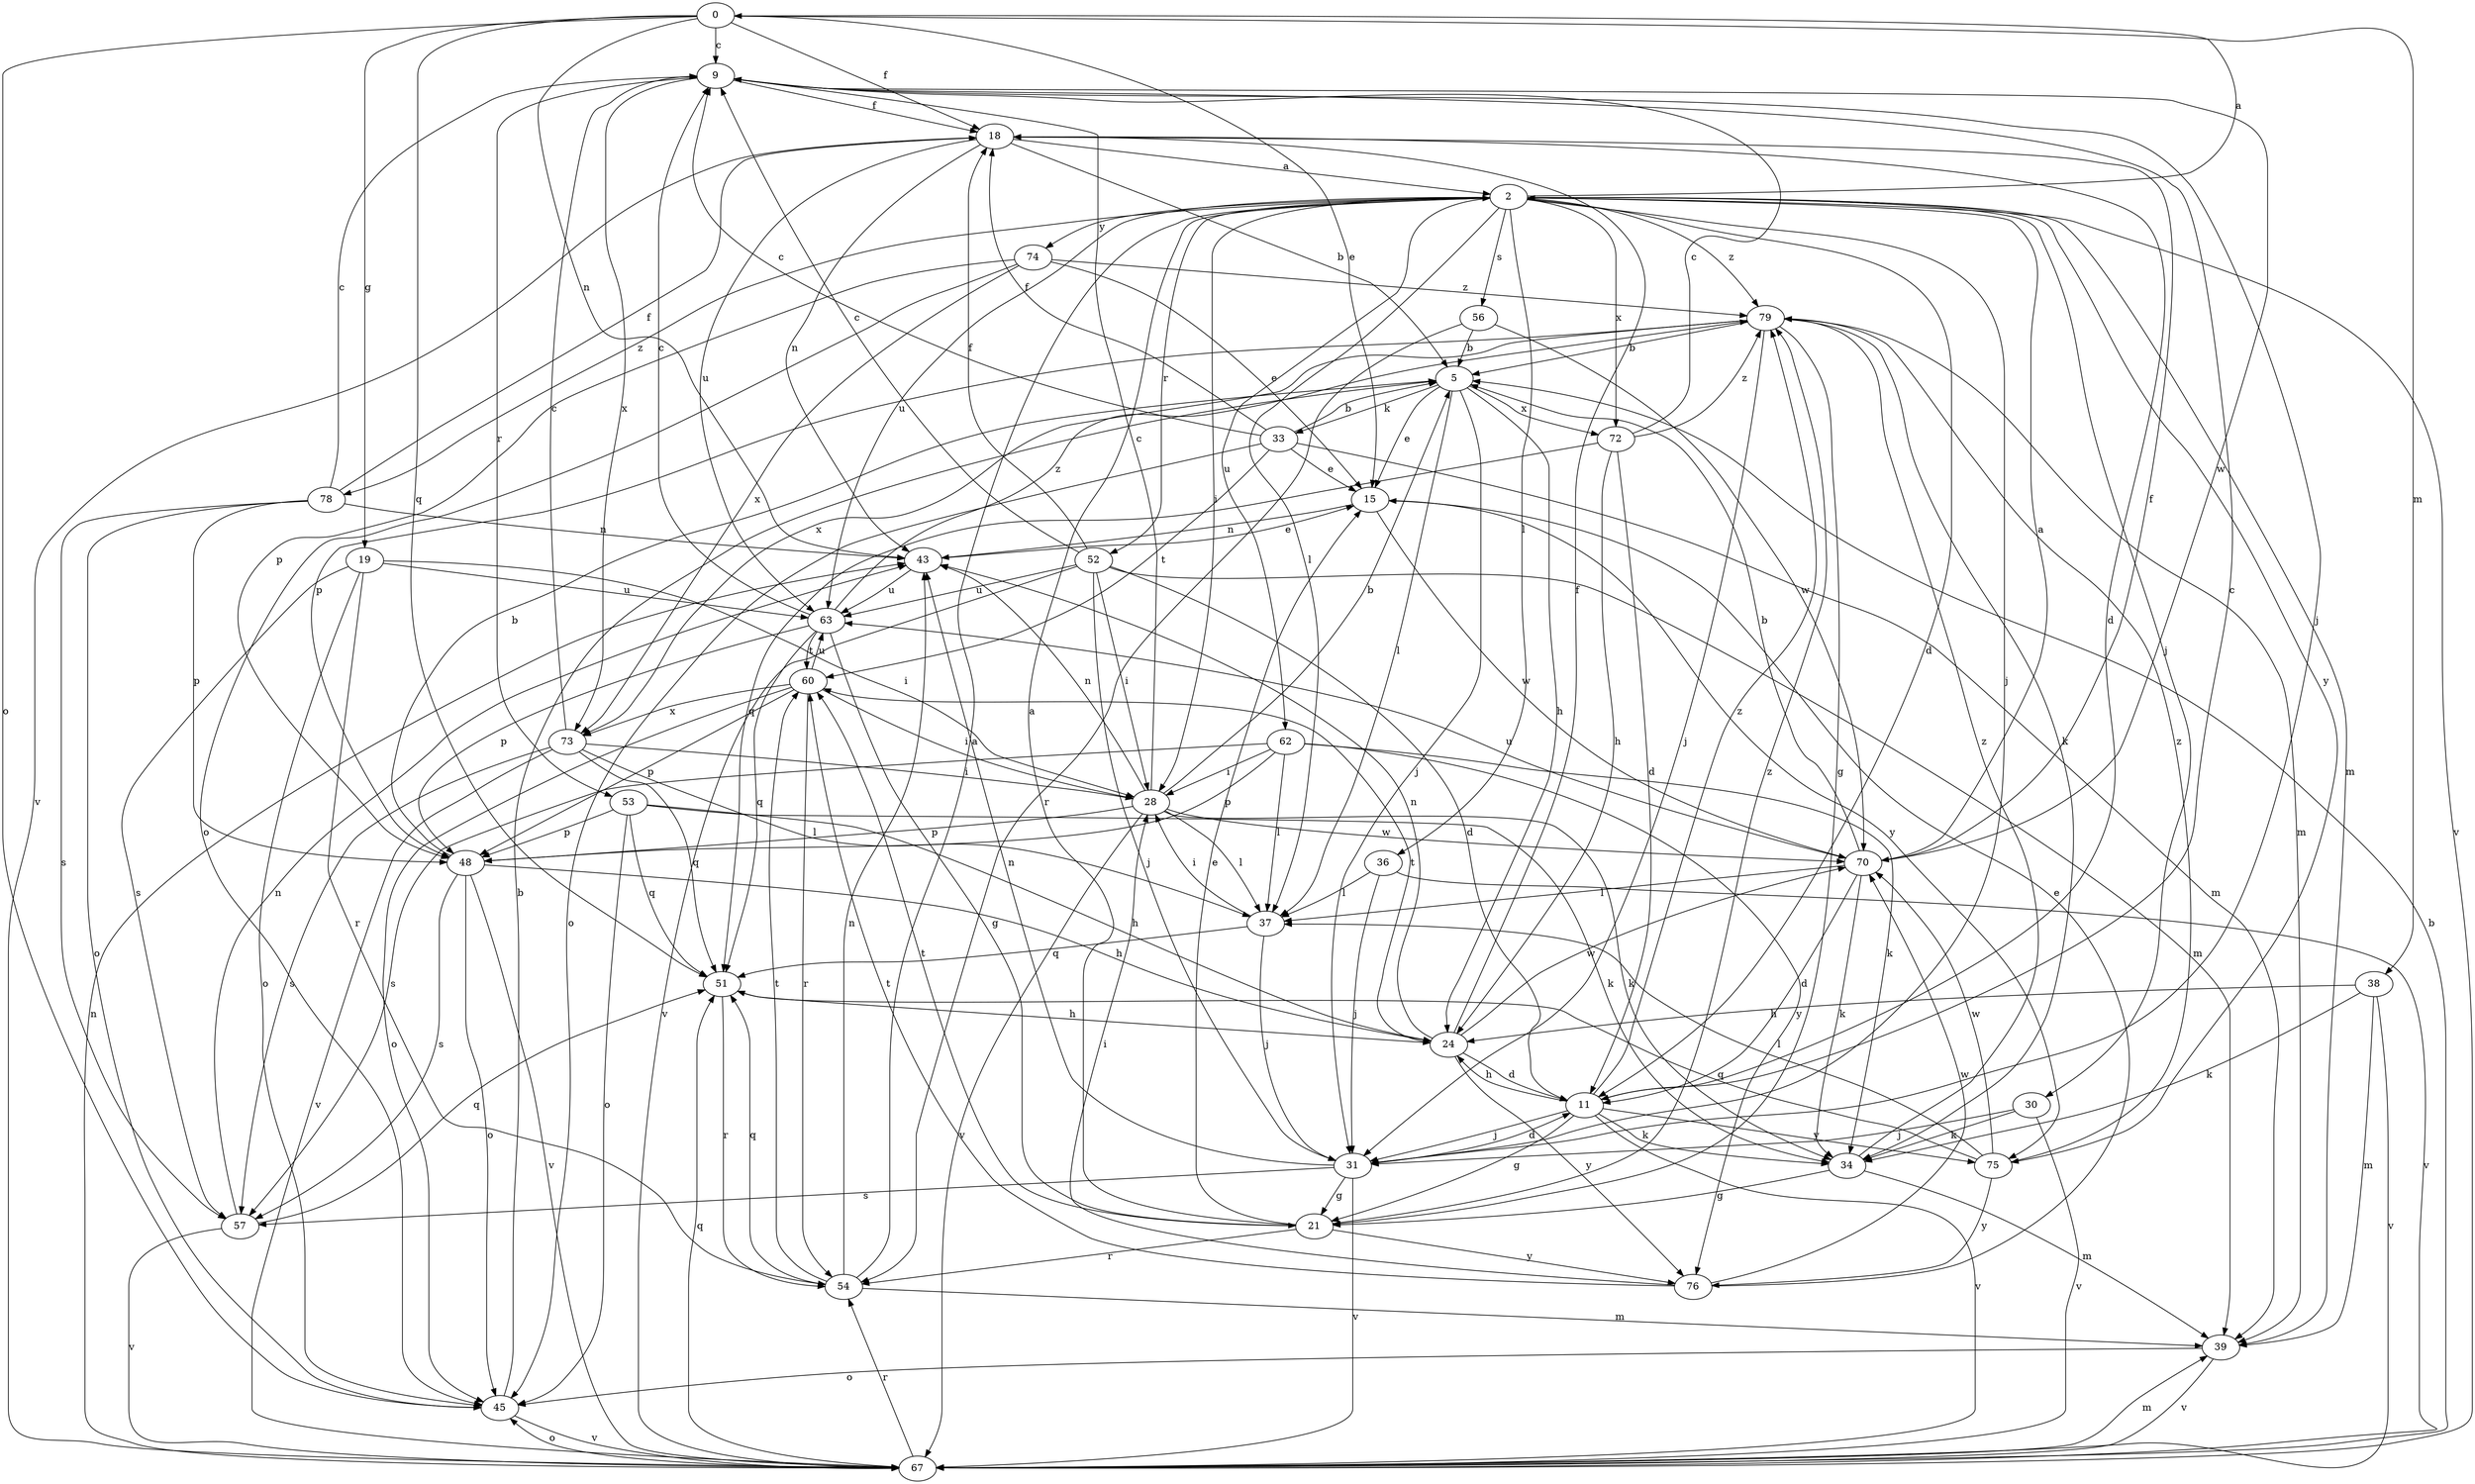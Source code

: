 strict digraph  {
0;
2;
5;
9;
11;
15;
18;
19;
21;
24;
28;
30;
31;
33;
34;
36;
37;
38;
39;
43;
45;
48;
51;
52;
53;
54;
56;
57;
60;
62;
63;
67;
70;
72;
73;
74;
75;
76;
78;
79;
0 -> 9  [label=c];
0 -> 15  [label=e];
0 -> 18  [label=f];
0 -> 19  [label=g];
0 -> 38  [label=m];
0 -> 43  [label=n];
0 -> 45  [label=o];
0 -> 51  [label=q];
2 -> 0  [label=a];
2 -> 11  [label=d];
2 -> 28  [label=i];
2 -> 30  [label=j];
2 -> 31  [label=j];
2 -> 36  [label=l];
2 -> 37  [label=l];
2 -> 39  [label=m];
2 -> 52  [label=r];
2 -> 56  [label=s];
2 -> 62  [label=u];
2 -> 63  [label=u];
2 -> 67  [label=v];
2 -> 72  [label=x];
2 -> 74  [label=y];
2 -> 75  [label=y];
2 -> 78  [label=z];
2 -> 79  [label=z];
5 -> 15  [label=e];
5 -> 24  [label=h];
5 -> 31  [label=j];
5 -> 33  [label=k];
5 -> 37  [label=l];
5 -> 72  [label=x];
9 -> 18  [label=f];
9 -> 31  [label=j];
9 -> 53  [label=r];
9 -> 70  [label=w];
9 -> 73  [label=x];
11 -> 9  [label=c];
11 -> 21  [label=g];
11 -> 24  [label=h];
11 -> 31  [label=j];
11 -> 34  [label=k];
11 -> 67  [label=v];
11 -> 75  [label=y];
11 -> 79  [label=z];
15 -> 43  [label=n];
15 -> 70  [label=w];
15 -> 75  [label=y];
18 -> 2  [label=a];
18 -> 5  [label=b];
18 -> 11  [label=d];
18 -> 43  [label=n];
18 -> 63  [label=u];
18 -> 67  [label=v];
19 -> 28  [label=i];
19 -> 45  [label=o];
19 -> 54  [label=r];
19 -> 57  [label=s];
19 -> 63  [label=u];
21 -> 2  [label=a];
21 -> 15  [label=e];
21 -> 54  [label=r];
21 -> 60  [label=t];
21 -> 76  [label=y];
21 -> 79  [label=z];
24 -> 11  [label=d];
24 -> 18  [label=f];
24 -> 43  [label=n];
24 -> 60  [label=t];
24 -> 70  [label=w];
24 -> 76  [label=y];
28 -> 5  [label=b];
28 -> 9  [label=c];
28 -> 34  [label=k];
28 -> 37  [label=l];
28 -> 43  [label=n];
28 -> 48  [label=p];
28 -> 67  [label=v];
28 -> 70  [label=w];
30 -> 31  [label=j];
30 -> 34  [label=k];
30 -> 67  [label=v];
31 -> 11  [label=d];
31 -> 21  [label=g];
31 -> 43  [label=n];
31 -> 57  [label=s];
31 -> 67  [label=v];
33 -> 5  [label=b];
33 -> 9  [label=c];
33 -> 15  [label=e];
33 -> 18  [label=f];
33 -> 39  [label=m];
33 -> 45  [label=o];
33 -> 60  [label=t];
34 -> 21  [label=g];
34 -> 39  [label=m];
34 -> 79  [label=z];
36 -> 31  [label=j];
36 -> 37  [label=l];
36 -> 67  [label=v];
37 -> 28  [label=i];
37 -> 31  [label=j];
37 -> 51  [label=q];
38 -> 24  [label=h];
38 -> 34  [label=k];
38 -> 39  [label=m];
38 -> 67  [label=v];
39 -> 45  [label=o];
39 -> 67  [label=v];
43 -> 15  [label=e];
43 -> 63  [label=u];
45 -> 5  [label=b];
45 -> 67  [label=v];
48 -> 5  [label=b];
48 -> 24  [label=h];
48 -> 45  [label=o];
48 -> 57  [label=s];
48 -> 67  [label=v];
51 -> 24  [label=h];
51 -> 54  [label=r];
52 -> 9  [label=c];
52 -> 11  [label=d];
52 -> 18  [label=f];
52 -> 28  [label=i];
52 -> 31  [label=j];
52 -> 39  [label=m];
52 -> 63  [label=u];
52 -> 67  [label=v];
53 -> 24  [label=h];
53 -> 34  [label=k];
53 -> 45  [label=o];
53 -> 48  [label=p];
53 -> 51  [label=q];
54 -> 2  [label=a];
54 -> 39  [label=m];
54 -> 43  [label=n];
54 -> 51  [label=q];
54 -> 60  [label=t];
56 -> 5  [label=b];
56 -> 54  [label=r];
56 -> 70  [label=w];
57 -> 43  [label=n];
57 -> 51  [label=q];
57 -> 67  [label=v];
60 -> 28  [label=i];
60 -> 45  [label=o];
60 -> 48  [label=p];
60 -> 54  [label=r];
60 -> 63  [label=u];
60 -> 73  [label=x];
62 -> 28  [label=i];
62 -> 34  [label=k];
62 -> 37  [label=l];
62 -> 48  [label=p];
62 -> 57  [label=s];
62 -> 76  [label=y];
63 -> 9  [label=c];
63 -> 21  [label=g];
63 -> 48  [label=p];
63 -> 51  [label=q];
63 -> 60  [label=t];
63 -> 79  [label=z];
67 -> 5  [label=b];
67 -> 39  [label=m];
67 -> 43  [label=n];
67 -> 45  [label=o];
67 -> 51  [label=q];
67 -> 54  [label=r];
70 -> 2  [label=a];
70 -> 5  [label=b];
70 -> 11  [label=d];
70 -> 18  [label=f];
70 -> 34  [label=k];
70 -> 37  [label=l];
70 -> 63  [label=u];
72 -> 9  [label=c];
72 -> 11  [label=d];
72 -> 24  [label=h];
72 -> 51  [label=q];
72 -> 79  [label=z];
73 -> 9  [label=c];
73 -> 28  [label=i];
73 -> 37  [label=l];
73 -> 51  [label=q];
73 -> 57  [label=s];
73 -> 67  [label=v];
74 -> 15  [label=e];
74 -> 45  [label=o];
74 -> 48  [label=p];
74 -> 73  [label=x];
74 -> 79  [label=z];
75 -> 37  [label=l];
75 -> 51  [label=q];
75 -> 70  [label=w];
75 -> 76  [label=y];
75 -> 79  [label=z];
76 -> 15  [label=e];
76 -> 28  [label=i];
76 -> 60  [label=t];
76 -> 70  [label=w];
78 -> 9  [label=c];
78 -> 18  [label=f];
78 -> 43  [label=n];
78 -> 45  [label=o];
78 -> 48  [label=p];
78 -> 57  [label=s];
79 -> 5  [label=b];
79 -> 21  [label=g];
79 -> 31  [label=j];
79 -> 34  [label=k];
79 -> 39  [label=m];
79 -> 48  [label=p];
79 -> 73  [label=x];
}
